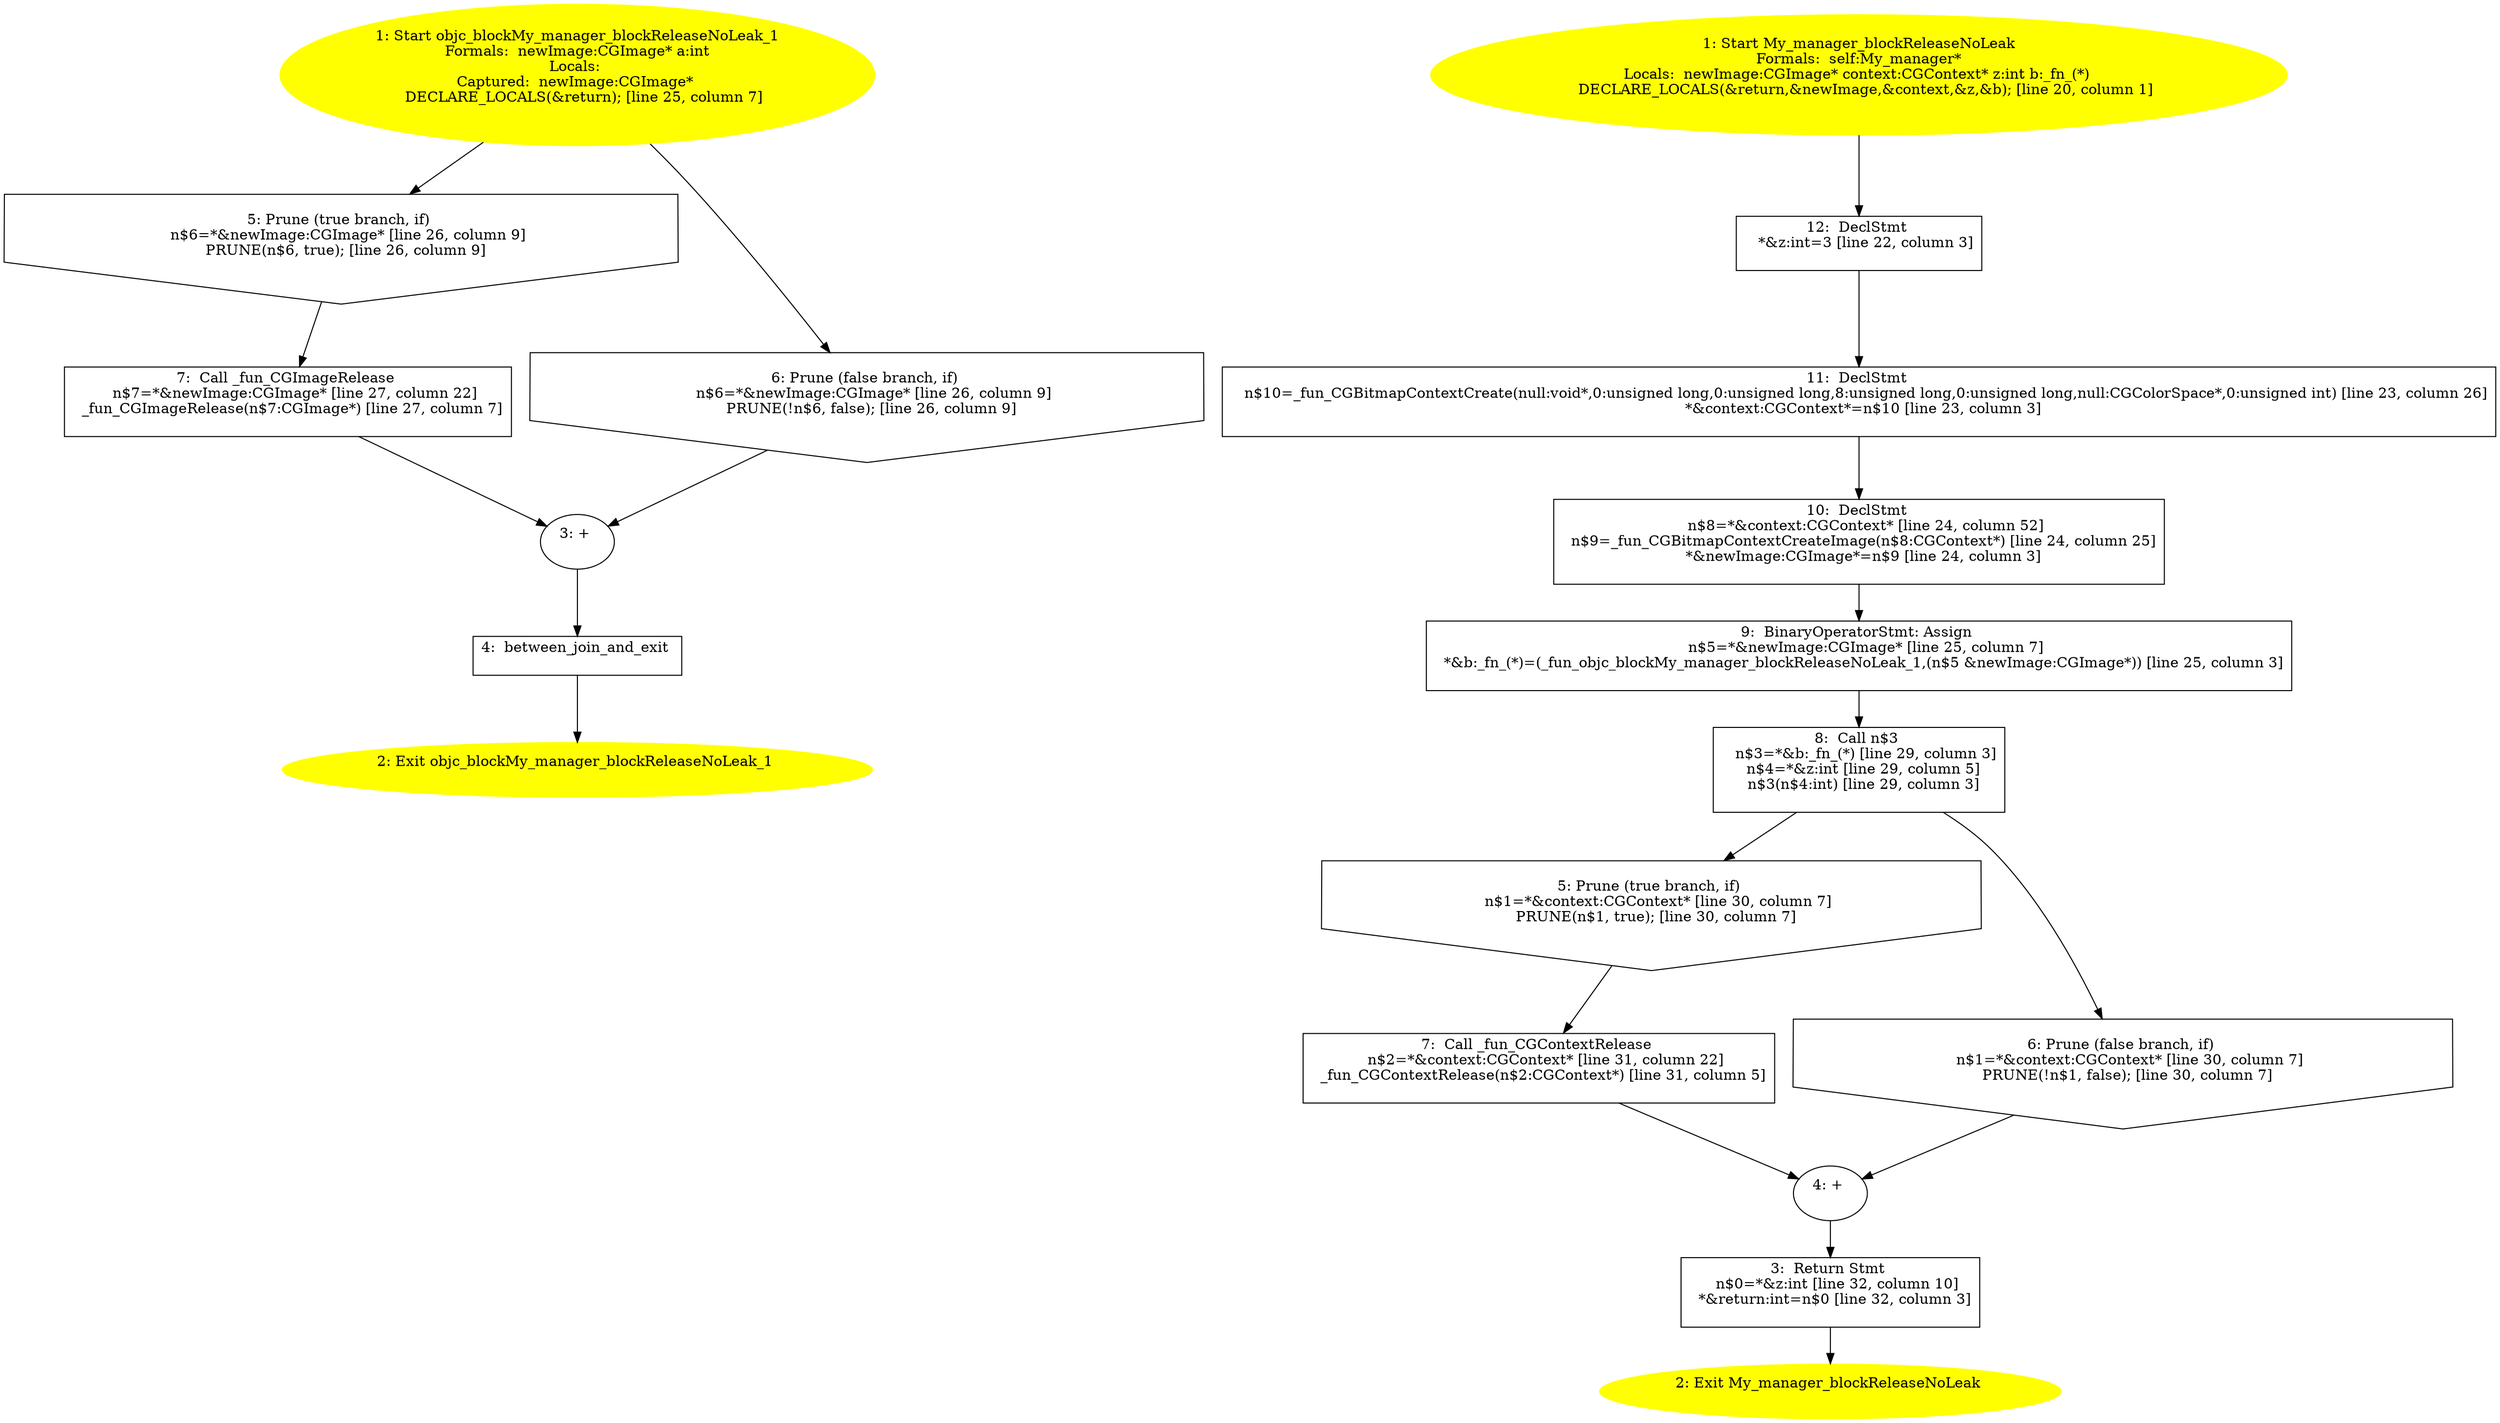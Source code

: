 /* @generated */
digraph cfg {
"objc_blockMy_manager_blockReleaseNoLeak_1.a1f2f2c370e78fee994cf9a9d53a7210_1" [label="1: Start objc_blockMy_manager_blockReleaseNoLeak_1\nFormals:  newImage:CGImage* a:int\nLocals: \nCaptured:  newImage:CGImage* \n   DECLARE_LOCALS(&return); [line 25, column 7]\n " color=yellow style=filled]
	

	 "objc_blockMy_manager_blockReleaseNoLeak_1.a1f2f2c370e78fee994cf9a9d53a7210_1" -> "objc_blockMy_manager_blockReleaseNoLeak_1.a1f2f2c370e78fee994cf9a9d53a7210_5" ;
	 "objc_blockMy_manager_blockReleaseNoLeak_1.a1f2f2c370e78fee994cf9a9d53a7210_1" -> "objc_blockMy_manager_blockReleaseNoLeak_1.a1f2f2c370e78fee994cf9a9d53a7210_6" ;
"objc_blockMy_manager_blockReleaseNoLeak_1.a1f2f2c370e78fee994cf9a9d53a7210_2" [label="2: Exit objc_blockMy_manager_blockReleaseNoLeak_1 \n  " color=yellow style=filled]
	

"objc_blockMy_manager_blockReleaseNoLeak_1.a1f2f2c370e78fee994cf9a9d53a7210_3" [label="3: + \n  " ]
	

	 "objc_blockMy_manager_blockReleaseNoLeak_1.a1f2f2c370e78fee994cf9a9d53a7210_3" -> "objc_blockMy_manager_blockReleaseNoLeak_1.a1f2f2c370e78fee994cf9a9d53a7210_4" ;
"objc_blockMy_manager_blockReleaseNoLeak_1.a1f2f2c370e78fee994cf9a9d53a7210_4" [label="4:  between_join_and_exit \n  " shape="box"]
	

	 "objc_blockMy_manager_blockReleaseNoLeak_1.a1f2f2c370e78fee994cf9a9d53a7210_4" -> "objc_blockMy_manager_blockReleaseNoLeak_1.a1f2f2c370e78fee994cf9a9d53a7210_2" ;
"objc_blockMy_manager_blockReleaseNoLeak_1.a1f2f2c370e78fee994cf9a9d53a7210_5" [label="5: Prune (true branch, if) \n   n$6=*&newImage:CGImage* [line 26, column 9]\n  PRUNE(n$6, true); [line 26, column 9]\n " shape="invhouse"]
	

	 "objc_blockMy_manager_blockReleaseNoLeak_1.a1f2f2c370e78fee994cf9a9d53a7210_5" -> "objc_blockMy_manager_blockReleaseNoLeak_1.a1f2f2c370e78fee994cf9a9d53a7210_7" ;
"objc_blockMy_manager_blockReleaseNoLeak_1.a1f2f2c370e78fee994cf9a9d53a7210_6" [label="6: Prune (false branch, if) \n   n$6=*&newImage:CGImage* [line 26, column 9]\n  PRUNE(!n$6, false); [line 26, column 9]\n " shape="invhouse"]
	

	 "objc_blockMy_manager_blockReleaseNoLeak_1.a1f2f2c370e78fee994cf9a9d53a7210_6" -> "objc_blockMy_manager_blockReleaseNoLeak_1.a1f2f2c370e78fee994cf9a9d53a7210_3" ;
"objc_blockMy_manager_blockReleaseNoLeak_1.a1f2f2c370e78fee994cf9a9d53a7210_7" [label="7:  Call _fun_CGImageRelease \n   n$7=*&newImage:CGImage* [line 27, column 22]\n  _fun_CGImageRelease(n$7:CGImage*) [line 27, column 7]\n " shape="box"]
	

	 "objc_blockMy_manager_blockReleaseNoLeak_1.a1f2f2c370e78fee994cf9a9d53a7210_7" -> "objc_blockMy_manager_blockReleaseNoLeak_1.a1f2f2c370e78fee994cf9a9d53a7210_3" ;
"blockReleaseNoLeak#My_manager#instance.0c48f80f024250b18a529440f1313af6_1" [label="1: Start My_manager_blockReleaseNoLeak\nFormals:  self:My_manager*\nLocals:  newImage:CGImage* context:CGContext* z:int b:_fn_(*) \n   DECLARE_LOCALS(&return,&newImage,&context,&z,&b); [line 20, column 1]\n " color=yellow style=filled]
	

	 "blockReleaseNoLeak#My_manager#instance.0c48f80f024250b18a529440f1313af6_1" -> "blockReleaseNoLeak#My_manager#instance.0c48f80f024250b18a529440f1313af6_12" ;
"blockReleaseNoLeak#My_manager#instance.0c48f80f024250b18a529440f1313af6_2" [label="2: Exit My_manager_blockReleaseNoLeak \n  " color=yellow style=filled]
	

"blockReleaseNoLeak#My_manager#instance.0c48f80f024250b18a529440f1313af6_3" [label="3:  Return Stmt \n   n$0=*&z:int [line 32, column 10]\n  *&return:int=n$0 [line 32, column 3]\n " shape="box"]
	

	 "blockReleaseNoLeak#My_manager#instance.0c48f80f024250b18a529440f1313af6_3" -> "blockReleaseNoLeak#My_manager#instance.0c48f80f024250b18a529440f1313af6_2" ;
"blockReleaseNoLeak#My_manager#instance.0c48f80f024250b18a529440f1313af6_4" [label="4: + \n  " ]
	

	 "blockReleaseNoLeak#My_manager#instance.0c48f80f024250b18a529440f1313af6_4" -> "blockReleaseNoLeak#My_manager#instance.0c48f80f024250b18a529440f1313af6_3" ;
"blockReleaseNoLeak#My_manager#instance.0c48f80f024250b18a529440f1313af6_5" [label="5: Prune (true branch, if) \n   n$1=*&context:CGContext* [line 30, column 7]\n  PRUNE(n$1, true); [line 30, column 7]\n " shape="invhouse"]
	

	 "blockReleaseNoLeak#My_manager#instance.0c48f80f024250b18a529440f1313af6_5" -> "blockReleaseNoLeak#My_manager#instance.0c48f80f024250b18a529440f1313af6_7" ;
"blockReleaseNoLeak#My_manager#instance.0c48f80f024250b18a529440f1313af6_6" [label="6: Prune (false branch, if) \n   n$1=*&context:CGContext* [line 30, column 7]\n  PRUNE(!n$1, false); [line 30, column 7]\n " shape="invhouse"]
	

	 "blockReleaseNoLeak#My_manager#instance.0c48f80f024250b18a529440f1313af6_6" -> "blockReleaseNoLeak#My_manager#instance.0c48f80f024250b18a529440f1313af6_4" ;
"blockReleaseNoLeak#My_manager#instance.0c48f80f024250b18a529440f1313af6_7" [label="7:  Call _fun_CGContextRelease \n   n$2=*&context:CGContext* [line 31, column 22]\n  _fun_CGContextRelease(n$2:CGContext*) [line 31, column 5]\n " shape="box"]
	

	 "blockReleaseNoLeak#My_manager#instance.0c48f80f024250b18a529440f1313af6_7" -> "blockReleaseNoLeak#My_manager#instance.0c48f80f024250b18a529440f1313af6_4" ;
"blockReleaseNoLeak#My_manager#instance.0c48f80f024250b18a529440f1313af6_8" [label="8:  Call n$3 \n   n$3=*&b:_fn_(*) [line 29, column 3]\n  n$4=*&z:int [line 29, column 5]\n  n$3(n$4:int) [line 29, column 3]\n " shape="box"]
	

	 "blockReleaseNoLeak#My_manager#instance.0c48f80f024250b18a529440f1313af6_8" -> "blockReleaseNoLeak#My_manager#instance.0c48f80f024250b18a529440f1313af6_5" ;
	 "blockReleaseNoLeak#My_manager#instance.0c48f80f024250b18a529440f1313af6_8" -> "blockReleaseNoLeak#My_manager#instance.0c48f80f024250b18a529440f1313af6_6" ;
"blockReleaseNoLeak#My_manager#instance.0c48f80f024250b18a529440f1313af6_9" [label="9:  BinaryOperatorStmt: Assign \n   n$5=*&newImage:CGImage* [line 25, column 7]\n  *&b:_fn_(*)=(_fun_objc_blockMy_manager_blockReleaseNoLeak_1,(n$5 &newImage:CGImage*)) [line 25, column 3]\n " shape="box"]
	

	 "blockReleaseNoLeak#My_manager#instance.0c48f80f024250b18a529440f1313af6_9" -> "blockReleaseNoLeak#My_manager#instance.0c48f80f024250b18a529440f1313af6_8" ;
"blockReleaseNoLeak#My_manager#instance.0c48f80f024250b18a529440f1313af6_10" [label="10:  DeclStmt \n   n$8=*&context:CGContext* [line 24, column 52]\n  n$9=_fun_CGBitmapContextCreateImage(n$8:CGContext*) [line 24, column 25]\n  *&newImage:CGImage*=n$9 [line 24, column 3]\n " shape="box"]
	

	 "blockReleaseNoLeak#My_manager#instance.0c48f80f024250b18a529440f1313af6_10" -> "blockReleaseNoLeak#My_manager#instance.0c48f80f024250b18a529440f1313af6_9" ;
"blockReleaseNoLeak#My_manager#instance.0c48f80f024250b18a529440f1313af6_11" [label="11:  DeclStmt \n   n$10=_fun_CGBitmapContextCreate(null:void*,0:unsigned long,0:unsigned long,8:unsigned long,0:unsigned long,null:CGColorSpace*,0:unsigned int) [line 23, column 26]\n  *&context:CGContext*=n$10 [line 23, column 3]\n " shape="box"]
	

	 "blockReleaseNoLeak#My_manager#instance.0c48f80f024250b18a529440f1313af6_11" -> "blockReleaseNoLeak#My_manager#instance.0c48f80f024250b18a529440f1313af6_10" ;
"blockReleaseNoLeak#My_manager#instance.0c48f80f024250b18a529440f1313af6_12" [label="12:  DeclStmt \n   *&z:int=3 [line 22, column 3]\n " shape="box"]
	

	 "blockReleaseNoLeak#My_manager#instance.0c48f80f024250b18a529440f1313af6_12" -> "blockReleaseNoLeak#My_manager#instance.0c48f80f024250b18a529440f1313af6_11" ;
}
